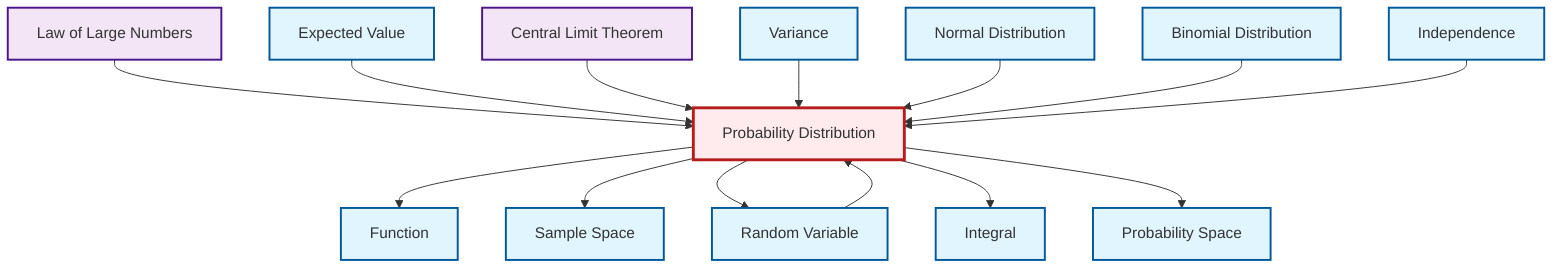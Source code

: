 graph TD
    classDef definition fill:#e1f5fe,stroke:#01579b,stroke-width:2px
    classDef theorem fill:#f3e5f5,stroke:#4a148c,stroke-width:2px
    classDef axiom fill:#fff3e0,stroke:#e65100,stroke-width:2px
    classDef example fill:#e8f5e9,stroke:#1b5e20,stroke-width:2px
    classDef current fill:#ffebee,stroke:#b71c1c,stroke-width:3px
    def-probability-space["Probability Space"]:::definition
    thm-law-of-large-numbers["Law of Large Numbers"]:::theorem
    def-function["Function"]:::definition
    def-normal-distribution["Normal Distribution"]:::definition
    def-probability-distribution["Probability Distribution"]:::definition
    def-random-variable["Random Variable"]:::definition
    def-binomial-distribution["Binomial Distribution"]:::definition
    def-sample-space["Sample Space"]:::definition
    thm-central-limit["Central Limit Theorem"]:::theorem
    def-integral["Integral"]:::definition
    def-independence["Independence"]:::definition
    def-variance["Variance"]:::definition
    def-expectation["Expected Value"]:::definition
    thm-law-of-large-numbers --> def-probability-distribution
    def-expectation --> def-probability-distribution
    thm-central-limit --> def-probability-distribution
    def-variance --> def-probability-distribution
    def-normal-distribution --> def-probability-distribution
    def-random-variable --> def-probability-distribution
    def-binomial-distribution --> def-probability-distribution
    def-probability-distribution --> def-function
    def-probability-distribution --> def-sample-space
    def-probability-distribution --> def-random-variable
    def-independence --> def-probability-distribution
    def-probability-distribution --> def-integral
    def-probability-distribution --> def-probability-space
    class def-probability-distribution current
